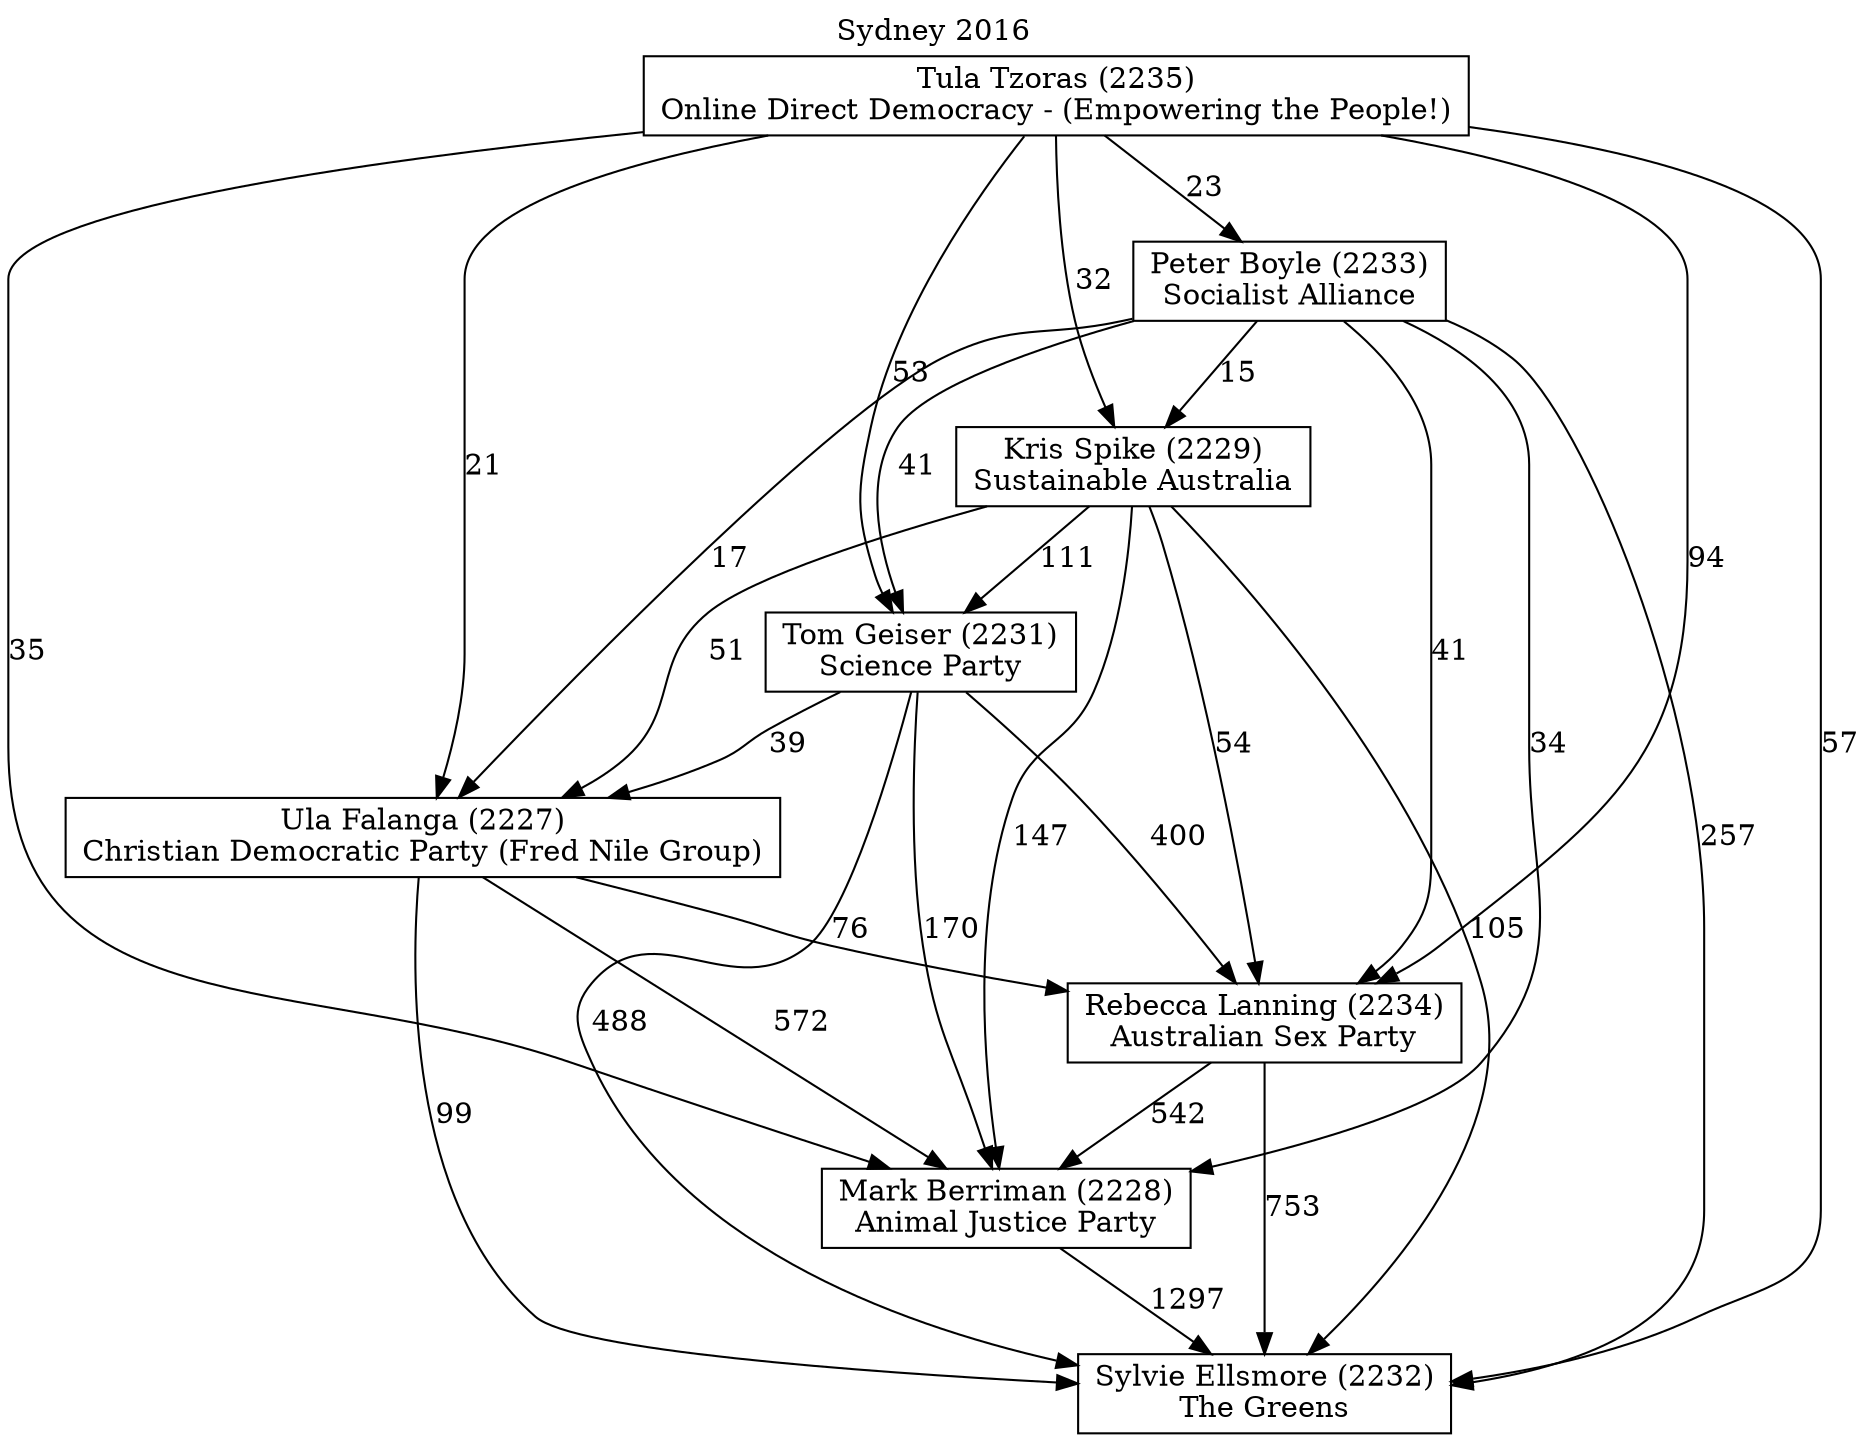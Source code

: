 // House preference flow
digraph "Sylvie Ellsmore (2232)_Sydney_2016" {
	graph [label="Sydney 2016" labelloc=t mclimit=10]
	node [shape=box]
	"Sylvie Ellsmore (2232)" [label="Sylvie Ellsmore (2232)
The Greens"]
	"Mark Berriman (2228)" [label="Mark Berriman (2228)
Animal Justice Party"]
	"Rebecca Lanning (2234)" [label="Rebecca Lanning (2234)
Australian Sex Party"]
	"Ula Falanga (2227)" [label="Ula Falanga (2227)
Christian Democratic Party (Fred Nile Group)"]
	"Tom Geiser (2231)" [label="Tom Geiser (2231)
Science Party"]
	"Kris Spike (2229)" [label="Kris Spike (2229)
Sustainable Australia"]
	"Peter Boyle (2233)" [label="Peter Boyle (2233)
Socialist Alliance"]
	"Tula Tzoras (2235)" [label="Tula Tzoras (2235)
Online Direct Democracy - (Empowering the People!)"]
	"Sylvie Ellsmore (2232)" [label="Sylvie Ellsmore (2232)
The Greens"]
	"Rebecca Lanning (2234)" [label="Rebecca Lanning (2234)
Australian Sex Party"]
	"Ula Falanga (2227)" [label="Ula Falanga (2227)
Christian Democratic Party (Fred Nile Group)"]
	"Tom Geiser (2231)" [label="Tom Geiser (2231)
Science Party"]
	"Kris Spike (2229)" [label="Kris Spike (2229)
Sustainable Australia"]
	"Peter Boyle (2233)" [label="Peter Boyle (2233)
Socialist Alliance"]
	"Tula Tzoras (2235)" [label="Tula Tzoras (2235)
Online Direct Democracy - (Empowering the People!)"]
	"Sylvie Ellsmore (2232)" [label="Sylvie Ellsmore (2232)
The Greens"]
	"Ula Falanga (2227)" [label="Ula Falanga (2227)
Christian Democratic Party (Fred Nile Group)"]
	"Tom Geiser (2231)" [label="Tom Geiser (2231)
Science Party"]
	"Kris Spike (2229)" [label="Kris Spike (2229)
Sustainable Australia"]
	"Peter Boyle (2233)" [label="Peter Boyle (2233)
Socialist Alliance"]
	"Tula Tzoras (2235)" [label="Tula Tzoras (2235)
Online Direct Democracy - (Empowering the People!)"]
	"Sylvie Ellsmore (2232)" [label="Sylvie Ellsmore (2232)
The Greens"]
	"Tom Geiser (2231)" [label="Tom Geiser (2231)
Science Party"]
	"Kris Spike (2229)" [label="Kris Spike (2229)
Sustainable Australia"]
	"Peter Boyle (2233)" [label="Peter Boyle (2233)
Socialist Alliance"]
	"Tula Tzoras (2235)" [label="Tula Tzoras (2235)
Online Direct Democracy - (Empowering the People!)"]
	"Sylvie Ellsmore (2232)" [label="Sylvie Ellsmore (2232)
The Greens"]
	"Kris Spike (2229)" [label="Kris Spike (2229)
Sustainable Australia"]
	"Peter Boyle (2233)" [label="Peter Boyle (2233)
Socialist Alliance"]
	"Tula Tzoras (2235)" [label="Tula Tzoras (2235)
Online Direct Democracy - (Empowering the People!)"]
	"Sylvie Ellsmore (2232)" [label="Sylvie Ellsmore (2232)
The Greens"]
	"Peter Boyle (2233)" [label="Peter Boyle (2233)
Socialist Alliance"]
	"Tula Tzoras (2235)" [label="Tula Tzoras (2235)
Online Direct Democracy - (Empowering the People!)"]
	"Sylvie Ellsmore (2232)" [label="Sylvie Ellsmore (2232)
The Greens"]
	"Tula Tzoras (2235)" [label="Tula Tzoras (2235)
Online Direct Democracy - (Empowering the People!)"]
	"Tula Tzoras (2235)" [label="Tula Tzoras (2235)
Online Direct Democracy - (Empowering the People!)"]
	"Peter Boyle (2233)" [label="Peter Boyle (2233)
Socialist Alliance"]
	"Tula Tzoras (2235)" [label="Tula Tzoras (2235)
Online Direct Democracy - (Empowering the People!)"]
	"Tula Tzoras (2235)" [label="Tula Tzoras (2235)
Online Direct Democracy - (Empowering the People!)"]
	"Kris Spike (2229)" [label="Kris Spike (2229)
Sustainable Australia"]
	"Peter Boyle (2233)" [label="Peter Boyle (2233)
Socialist Alliance"]
	"Tula Tzoras (2235)" [label="Tula Tzoras (2235)
Online Direct Democracy - (Empowering the People!)"]
	"Kris Spike (2229)" [label="Kris Spike (2229)
Sustainable Australia"]
	"Tula Tzoras (2235)" [label="Tula Tzoras (2235)
Online Direct Democracy - (Empowering the People!)"]
	"Tula Tzoras (2235)" [label="Tula Tzoras (2235)
Online Direct Democracy - (Empowering the People!)"]
	"Peter Boyle (2233)" [label="Peter Boyle (2233)
Socialist Alliance"]
	"Tula Tzoras (2235)" [label="Tula Tzoras (2235)
Online Direct Democracy - (Empowering the People!)"]
	"Tula Tzoras (2235)" [label="Tula Tzoras (2235)
Online Direct Democracy - (Empowering the People!)"]
	"Tom Geiser (2231)" [label="Tom Geiser (2231)
Science Party"]
	"Kris Spike (2229)" [label="Kris Spike (2229)
Sustainable Australia"]
	"Peter Boyle (2233)" [label="Peter Boyle (2233)
Socialist Alliance"]
	"Tula Tzoras (2235)" [label="Tula Tzoras (2235)
Online Direct Democracy - (Empowering the People!)"]
	"Tom Geiser (2231)" [label="Tom Geiser (2231)
Science Party"]
	"Peter Boyle (2233)" [label="Peter Boyle (2233)
Socialist Alliance"]
	"Tula Tzoras (2235)" [label="Tula Tzoras (2235)
Online Direct Democracy - (Empowering the People!)"]
	"Tom Geiser (2231)" [label="Tom Geiser (2231)
Science Party"]
	"Tula Tzoras (2235)" [label="Tula Tzoras (2235)
Online Direct Democracy - (Empowering the People!)"]
	"Tula Tzoras (2235)" [label="Tula Tzoras (2235)
Online Direct Democracy - (Empowering the People!)"]
	"Peter Boyle (2233)" [label="Peter Boyle (2233)
Socialist Alliance"]
	"Tula Tzoras (2235)" [label="Tula Tzoras (2235)
Online Direct Democracy - (Empowering the People!)"]
	"Tula Tzoras (2235)" [label="Tula Tzoras (2235)
Online Direct Democracy - (Empowering the People!)"]
	"Kris Spike (2229)" [label="Kris Spike (2229)
Sustainable Australia"]
	"Peter Boyle (2233)" [label="Peter Boyle (2233)
Socialist Alliance"]
	"Tula Tzoras (2235)" [label="Tula Tzoras (2235)
Online Direct Democracy - (Empowering the People!)"]
	"Kris Spike (2229)" [label="Kris Spike (2229)
Sustainable Australia"]
	"Tula Tzoras (2235)" [label="Tula Tzoras (2235)
Online Direct Democracy - (Empowering the People!)"]
	"Tula Tzoras (2235)" [label="Tula Tzoras (2235)
Online Direct Democracy - (Empowering the People!)"]
	"Peter Boyle (2233)" [label="Peter Boyle (2233)
Socialist Alliance"]
	"Tula Tzoras (2235)" [label="Tula Tzoras (2235)
Online Direct Democracy - (Empowering the People!)"]
	"Tula Tzoras (2235)" [label="Tula Tzoras (2235)
Online Direct Democracy - (Empowering the People!)"]
	"Ula Falanga (2227)" [label="Ula Falanga (2227)
Christian Democratic Party (Fred Nile Group)"]
	"Tom Geiser (2231)" [label="Tom Geiser (2231)
Science Party"]
	"Kris Spike (2229)" [label="Kris Spike (2229)
Sustainable Australia"]
	"Peter Boyle (2233)" [label="Peter Boyle (2233)
Socialist Alliance"]
	"Tula Tzoras (2235)" [label="Tula Tzoras (2235)
Online Direct Democracy - (Empowering the People!)"]
	"Ula Falanga (2227)" [label="Ula Falanga (2227)
Christian Democratic Party (Fred Nile Group)"]
	"Kris Spike (2229)" [label="Kris Spike (2229)
Sustainable Australia"]
	"Peter Boyle (2233)" [label="Peter Boyle (2233)
Socialist Alliance"]
	"Tula Tzoras (2235)" [label="Tula Tzoras (2235)
Online Direct Democracy - (Empowering the People!)"]
	"Ula Falanga (2227)" [label="Ula Falanga (2227)
Christian Democratic Party (Fred Nile Group)"]
	"Peter Boyle (2233)" [label="Peter Boyle (2233)
Socialist Alliance"]
	"Tula Tzoras (2235)" [label="Tula Tzoras (2235)
Online Direct Democracy - (Empowering the People!)"]
	"Ula Falanga (2227)" [label="Ula Falanga (2227)
Christian Democratic Party (Fred Nile Group)"]
	"Tula Tzoras (2235)" [label="Tula Tzoras (2235)
Online Direct Democracy - (Empowering the People!)"]
	"Tula Tzoras (2235)" [label="Tula Tzoras (2235)
Online Direct Democracy - (Empowering the People!)"]
	"Peter Boyle (2233)" [label="Peter Boyle (2233)
Socialist Alliance"]
	"Tula Tzoras (2235)" [label="Tula Tzoras (2235)
Online Direct Democracy - (Empowering the People!)"]
	"Tula Tzoras (2235)" [label="Tula Tzoras (2235)
Online Direct Democracy - (Empowering the People!)"]
	"Kris Spike (2229)" [label="Kris Spike (2229)
Sustainable Australia"]
	"Peter Boyle (2233)" [label="Peter Boyle (2233)
Socialist Alliance"]
	"Tula Tzoras (2235)" [label="Tula Tzoras (2235)
Online Direct Democracy - (Empowering the People!)"]
	"Kris Spike (2229)" [label="Kris Spike (2229)
Sustainable Australia"]
	"Tula Tzoras (2235)" [label="Tula Tzoras (2235)
Online Direct Democracy - (Empowering the People!)"]
	"Tula Tzoras (2235)" [label="Tula Tzoras (2235)
Online Direct Democracy - (Empowering the People!)"]
	"Peter Boyle (2233)" [label="Peter Boyle (2233)
Socialist Alliance"]
	"Tula Tzoras (2235)" [label="Tula Tzoras (2235)
Online Direct Democracy - (Empowering the People!)"]
	"Tula Tzoras (2235)" [label="Tula Tzoras (2235)
Online Direct Democracy - (Empowering the People!)"]
	"Tom Geiser (2231)" [label="Tom Geiser (2231)
Science Party"]
	"Kris Spike (2229)" [label="Kris Spike (2229)
Sustainable Australia"]
	"Peter Boyle (2233)" [label="Peter Boyle (2233)
Socialist Alliance"]
	"Tula Tzoras (2235)" [label="Tula Tzoras (2235)
Online Direct Democracy - (Empowering the People!)"]
	"Tom Geiser (2231)" [label="Tom Geiser (2231)
Science Party"]
	"Peter Boyle (2233)" [label="Peter Boyle (2233)
Socialist Alliance"]
	"Tula Tzoras (2235)" [label="Tula Tzoras (2235)
Online Direct Democracy - (Empowering the People!)"]
	"Tom Geiser (2231)" [label="Tom Geiser (2231)
Science Party"]
	"Tula Tzoras (2235)" [label="Tula Tzoras (2235)
Online Direct Democracy - (Empowering the People!)"]
	"Tula Tzoras (2235)" [label="Tula Tzoras (2235)
Online Direct Democracy - (Empowering the People!)"]
	"Peter Boyle (2233)" [label="Peter Boyle (2233)
Socialist Alliance"]
	"Tula Tzoras (2235)" [label="Tula Tzoras (2235)
Online Direct Democracy - (Empowering the People!)"]
	"Tula Tzoras (2235)" [label="Tula Tzoras (2235)
Online Direct Democracy - (Empowering the People!)"]
	"Kris Spike (2229)" [label="Kris Spike (2229)
Sustainable Australia"]
	"Peter Boyle (2233)" [label="Peter Boyle (2233)
Socialist Alliance"]
	"Tula Tzoras (2235)" [label="Tula Tzoras (2235)
Online Direct Democracy - (Empowering the People!)"]
	"Kris Spike (2229)" [label="Kris Spike (2229)
Sustainable Australia"]
	"Tula Tzoras (2235)" [label="Tula Tzoras (2235)
Online Direct Democracy - (Empowering the People!)"]
	"Tula Tzoras (2235)" [label="Tula Tzoras (2235)
Online Direct Democracy - (Empowering the People!)"]
	"Peter Boyle (2233)" [label="Peter Boyle (2233)
Socialist Alliance"]
	"Tula Tzoras (2235)" [label="Tula Tzoras (2235)
Online Direct Democracy - (Empowering the People!)"]
	"Tula Tzoras (2235)" [label="Tula Tzoras (2235)
Online Direct Democracy - (Empowering the People!)"]
	"Rebecca Lanning (2234)" [label="Rebecca Lanning (2234)
Australian Sex Party"]
	"Ula Falanga (2227)" [label="Ula Falanga (2227)
Christian Democratic Party (Fred Nile Group)"]
	"Tom Geiser (2231)" [label="Tom Geiser (2231)
Science Party"]
	"Kris Spike (2229)" [label="Kris Spike (2229)
Sustainable Australia"]
	"Peter Boyle (2233)" [label="Peter Boyle (2233)
Socialist Alliance"]
	"Tula Tzoras (2235)" [label="Tula Tzoras (2235)
Online Direct Democracy - (Empowering the People!)"]
	"Rebecca Lanning (2234)" [label="Rebecca Lanning (2234)
Australian Sex Party"]
	"Tom Geiser (2231)" [label="Tom Geiser (2231)
Science Party"]
	"Kris Spike (2229)" [label="Kris Spike (2229)
Sustainable Australia"]
	"Peter Boyle (2233)" [label="Peter Boyle (2233)
Socialist Alliance"]
	"Tula Tzoras (2235)" [label="Tula Tzoras (2235)
Online Direct Democracy - (Empowering the People!)"]
	"Rebecca Lanning (2234)" [label="Rebecca Lanning (2234)
Australian Sex Party"]
	"Kris Spike (2229)" [label="Kris Spike (2229)
Sustainable Australia"]
	"Peter Boyle (2233)" [label="Peter Boyle (2233)
Socialist Alliance"]
	"Tula Tzoras (2235)" [label="Tula Tzoras (2235)
Online Direct Democracy - (Empowering the People!)"]
	"Rebecca Lanning (2234)" [label="Rebecca Lanning (2234)
Australian Sex Party"]
	"Peter Boyle (2233)" [label="Peter Boyle (2233)
Socialist Alliance"]
	"Tula Tzoras (2235)" [label="Tula Tzoras (2235)
Online Direct Democracy - (Empowering the People!)"]
	"Rebecca Lanning (2234)" [label="Rebecca Lanning (2234)
Australian Sex Party"]
	"Tula Tzoras (2235)" [label="Tula Tzoras (2235)
Online Direct Democracy - (Empowering the People!)"]
	"Tula Tzoras (2235)" [label="Tula Tzoras (2235)
Online Direct Democracy - (Empowering the People!)"]
	"Peter Boyle (2233)" [label="Peter Boyle (2233)
Socialist Alliance"]
	"Tula Tzoras (2235)" [label="Tula Tzoras (2235)
Online Direct Democracy - (Empowering the People!)"]
	"Tula Tzoras (2235)" [label="Tula Tzoras (2235)
Online Direct Democracy - (Empowering the People!)"]
	"Kris Spike (2229)" [label="Kris Spike (2229)
Sustainable Australia"]
	"Peter Boyle (2233)" [label="Peter Boyle (2233)
Socialist Alliance"]
	"Tula Tzoras (2235)" [label="Tula Tzoras (2235)
Online Direct Democracy - (Empowering the People!)"]
	"Kris Spike (2229)" [label="Kris Spike (2229)
Sustainable Australia"]
	"Tula Tzoras (2235)" [label="Tula Tzoras (2235)
Online Direct Democracy - (Empowering the People!)"]
	"Tula Tzoras (2235)" [label="Tula Tzoras (2235)
Online Direct Democracy - (Empowering the People!)"]
	"Peter Boyle (2233)" [label="Peter Boyle (2233)
Socialist Alliance"]
	"Tula Tzoras (2235)" [label="Tula Tzoras (2235)
Online Direct Democracy - (Empowering the People!)"]
	"Tula Tzoras (2235)" [label="Tula Tzoras (2235)
Online Direct Democracy - (Empowering the People!)"]
	"Tom Geiser (2231)" [label="Tom Geiser (2231)
Science Party"]
	"Kris Spike (2229)" [label="Kris Spike (2229)
Sustainable Australia"]
	"Peter Boyle (2233)" [label="Peter Boyle (2233)
Socialist Alliance"]
	"Tula Tzoras (2235)" [label="Tula Tzoras (2235)
Online Direct Democracy - (Empowering the People!)"]
	"Tom Geiser (2231)" [label="Tom Geiser (2231)
Science Party"]
	"Peter Boyle (2233)" [label="Peter Boyle (2233)
Socialist Alliance"]
	"Tula Tzoras (2235)" [label="Tula Tzoras (2235)
Online Direct Democracy - (Empowering the People!)"]
	"Tom Geiser (2231)" [label="Tom Geiser (2231)
Science Party"]
	"Tula Tzoras (2235)" [label="Tula Tzoras (2235)
Online Direct Democracy - (Empowering the People!)"]
	"Tula Tzoras (2235)" [label="Tula Tzoras (2235)
Online Direct Democracy - (Empowering the People!)"]
	"Peter Boyle (2233)" [label="Peter Boyle (2233)
Socialist Alliance"]
	"Tula Tzoras (2235)" [label="Tula Tzoras (2235)
Online Direct Democracy - (Empowering the People!)"]
	"Tula Tzoras (2235)" [label="Tula Tzoras (2235)
Online Direct Democracy - (Empowering the People!)"]
	"Kris Spike (2229)" [label="Kris Spike (2229)
Sustainable Australia"]
	"Peter Boyle (2233)" [label="Peter Boyle (2233)
Socialist Alliance"]
	"Tula Tzoras (2235)" [label="Tula Tzoras (2235)
Online Direct Democracy - (Empowering the People!)"]
	"Kris Spike (2229)" [label="Kris Spike (2229)
Sustainable Australia"]
	"Tula Tzoras (2235)" [label="Tula Tzoras (2235)
Online Direct Democracy - (Empowering the People!)"]
	"Tula Tzoras (2235)" [label="Tula Tzoras (2235)
Online Direct Democracy - (Empowering the People!)"]
	"Peter Boyle (2233)" [label="Peter Boyle (2233)
Socialist Alliance"]
	"Tula Tzoras (2235)" [label="Tula Tzoras (2235)
Online Direct Democracy - (Empowering the People!)"]
	"Tula Tzoras (2235)" [label="Tula Tzoras (2235)
Online Direct Democracy - (Empowering the People!)"]
	"Ula Falanga (2227)" [label="Ula Falanga (2227)
Christian Democratic Party (Fred Nile Group)"]
	"Tom Geiser (2231)" [label="Tom Geiser (2231)
Science Party"]
	"Kris Spike (2229)" [label="Kris Spike (2229)
Sustainable Australia"]
	"Peter Boyle (2233)" [label="Peter Boyle (2233)
Socialist Alliance"]
	"Tula Tzoras (2235)" [label="Tula Tzoras (2235)
Online Direct Democracy - (Empowering the People!)"]
	"Ula Falanga (2227)" [label="Ula Falanga (2227)
Christian Democratic Party (Fred Nile Group)"]
	"Kris Spike (2229)" [label="Kris Spike (2229)
Sustainable Australia"]
	"Peter Boyle (2233)" [label="Peter Boyle (2233)
Socialist Alliance"]
	"Tula Tzoras (2235)" [label="Tula Tzoras (2235)
Online Direct Democracy - (Empowering the People!)"]
	"Ula Falanga (2227)" [label="Ula Falanga (2227)
Christian Democratic Party (Fred Nile Group)"]
	"Peter Boyle (2233)" [label="Peter Boyle (2233)
Socialist Alliance"]
	"Tula Tzoras (2235)" [label="Tula Tzoras (2235)
Online Direct Democracy - (Empowering the People!)"]
	"Ula Falanga (2227)" [label="Ula Falanga (2227)
Christian Democratic Party (Fred Nile Group)"]
	"Tula Tzoras (2235)" [label="Tula Tzoras (2235)
Online Direct Democracy - (Empowering the People!)"]
	"Tula Tzoras (2235)" [label="Tula Tzoras (2235)
Online Direct Democracy - (Empowering the People!)"]
	"Peter Boyle (2233)" [label="Peter Boyle (2233)
Socialist Alliance"]
	"Tula Tzoras (2235)" [label="Tula Tzoras (2235)
Online Direct Democracy - (Empowering the People!)"]
	"Tula Tzoras (2235)" [label="Tula Tzoras (2235)
Online Direct Democracy - (Empowering the People!)"]
	"Kris Spike (2229)" [label="Kris Spike (2229)
Sustainable Australia"]
	"Peter Boyle (2233)" [label="Peter Boyle (2233)
Socialist Alliance"]
	"Tula Tzoras (2235)" [label="Tula Tzoras (2235)
Online Direct Democracy - (Empowering the People!)"]
	"Kris Spike (2229)" [label="Kris Spike (2229)
Sustainable Australia"]
	"Tula Tzoras (2235)" [label="Tula Tzoras (2235)
Online Direct Democracy - (Empowering the People!)"]
	"Tula Tzoras (2235)" [label="Tula Tzoras (2235)
Online Direct Democracy - (Empowering the People!)"]
	"Peter Boyle (2233)" [label="Peter Boyle (2233)
Socialist Alliance"]
	"Tula Tzoras (2235)" [label="Tula Tzoras (2235)
Online Direct Democracy - (Empowering the People!)"]
	"Tula Tzoras (2235)" [label="Tula Tzoras (2235)
Online Direct Democracy - (Empowering the People!)"]
	"Tom Geiser (2231)" [label="Tom Geiser (2231)
Science Party"]
	"Kris Spike (2229)" [label="Kris Spike (2229)
Sustainable Australia"]
	"Peter Boyle (2233)" [label="Peter Boyle (2233)
Socialist Alliance"]
	"Tula Tzoras (2235)" [label="Tula Tzoras (2235)
Online Direct Democracy - (Empowering the People!)"]
	"Tom Geiser (2231)" [label="Tom Geiser (2231)
Science Party"]
	"Peter Boyle (2233)" [label="Peter Boyle (2233)
Socialist Alliance"]
	"Tula Tzoras (2235)" [label="Tula Tzoras (2235)
Online Direct Democracy - (Empowering the People!)"]
	"Tom Geiser (2231)" [label="Tom Geiser (2231)
Science Party"]
	"Tula Tzoras (2235)" [label="Tula Tzoras (2235)
Online Direct Democracy - (Empowering the People!)"]
	"Tula Tzoras (2235)" [label="Tula Tzoras (2235)
Online Direct Democracy - (Empowering the People!)"]
	"Peter Boyle (2233)" [label="Peter Boyle (2233)
Socialist Alliance"]
	"Tula Tzoras (2235)" [label="Tula Tzoras (2235)
Online Direct Democracy - (Empowering the People!)"]
	"Tula Tzoras (2235)" [label="Tula Tzoras (2235)
Online Direct Democracy - (Empowering the People!)"]
	"Kris Spike (2229)" [label="Kris Spike (2229)
Sustainable Australia"]
	"Peter Boyle (2233)" [label="Peter Boyle (2233)
Socialist Alliance"]
	"Tula Tzoras (2235)" [label="Tula Tzoras (2235)
Online Direct Democracy - (Empowering the People!)"]
	"Kris Spike (2229)" [label="Kris Spike (2229)
Sustainable Australia"]
	"Tula Tzoras (2235)" [label="Tula Tzoras (2235)
Online Direct Democracy - (Empowering the People!)"]
	"Tula Tzoras (2235)" [label="Tula Tzoras (2235)
Online Direct Democracy - (Empowering the People!)"]
	"Peter Boyle (2233)" [label="Peter Boyle (2233)
Socialist Alliance"]
	"Tula Tzoras (2235)" [label="Tula Tzoras (2235)
Online Direct Democracy - (Empowering the People!)"]
	"Tula Tzoras (2235)" [label="Tula Tzoras (2235)
Online Direct Democracy - (Empowering the People!)"]
	"Mark Berriman (2228)" [label="Mark Berriman (2228)
Animal Justice Party"]
	"Rebecca Lanning (2234)" [label="Rebecca Lanning (2234)
Australian Sex Party"]
	"Ula Falanga (2227)" [label="Ula Falanga (2227)
Christian Democratic Party (Fred Nile Group)"]
	"Tom Geiser (2231)" [label="Tom Geiser (2231)
Science Party"]
	"Kris Spike (2229)" [label="Kris Spike (2229)
Sustainable Australia"]
	"Peter Boyle (2233)" [label="Peter Boyle (2233)
Socialist Alliance"]
	"Tula Tzoras (2235)" [label="Tula Tzoras (2235)
Online Direct Democracy - (Empowering the People!)"]
	"Mark Berriman (2228)" [label="Mark Berriman (2228)
Animal Justice Party"]
	"Ula Falanga (2227)" [label="Ula Falanga (2227)
Christian Democratic Party (Fred Nile Group)"]
	"Tom Geiser (2231)" [label="Tom Geiser (2231)
Science Party"]
	"Kris Spike (2229)" [label="Kris Spike (2229)
Sustainable Australia"]
	"Peter Boyle (2233)" [label="Peter Boyle (2233)
Socialist Alliance"]
	"Tula Tzoras (2235)" [label="Tula Tzoras (2235)
Online Direct Democracy - (Empowering the People!)"]
	"Mark Berriman (2228)" [label="Mark Berriman (2228)
Animal Justice Party"]
	"Tom Geiser (2231)" [label="Tom Geiser (2231)
Science Party"]
	"Kris Spike (2229)" [label="Kris Spike (2229)
Sustainable Australia"]
	"Peter Boyle (2233)" [label="Peter Boyle (2233)
Socialist Alliance"]
	"Tula Tzoras (2235)" [label="Tula Tzoras (2235)
Online Direct Democracy - (Empowering the People!)"]
	"Mark Berriman (2228)" [label="Mark Berriman (2228)
Animal Justice Party"]
	"Kris Spike (2229)" [label="Kris Spike (2229)
Sustainable Australia"]
	"Peter Boyle (2233)" [label="Peter Boyle (2233)
Socialist Alliance"]
	"Tula Tzoras (2235)" [label="Tula Tzoras (2235)
Online Direct Democracy - (Empowering the People!)"]
	"Mark Berriman (2228)" [label="Mark Berriman (2228)
Animal Justice Party"]
	"Peter Boyle (2233)" [label="Peter Boyle (2233)
Socialist Alliance"]
	"Tula Tzoras (2235)" [label="Tula Tzoras (2235)
Online Direct Democracy - (Empowering the People!)"]
	"Mark Berriman (2228)" [label="Mark Berriman (2228)
Animal Justice Party"]
	"Tula Tzoras (2235)" [label="Tula Tzoras (2235)
Online Direct Democracy - (Empowering the People!)"]
	"Tula Tzoras (2235)" [label="Tula Tzoras (2235)
Online Direct Democracy - (Empowering the People!)"]
	"Peter Boyle (2233)" [label="Peter Boyle (2233)
Socialist Alliance"]
	"Tula Tzoras (2235)" [label="Tula Tzoras (2235)
Online Direct Democracy - (Empowering the People!)"]
	"Tula Tzoras (2235)" [label="Tula Tzoras (2235)
Online Direct Democracy - (Empowering the People!)"]
	"Kris Spike (2229)" [label="Kris Spike (2229)
Sustainable Australia"]
	"Peter Boyle (2233)" [label="Peter Boyle (2233)
Socialist Alliance"]
	"Tula Tzoras (2235)" [label="Tula Tzoras (2235)
Online Direct Democracy - (Empowering the People!)"]
	"Kris Spike (2229)" [label="Kris Spike (2229)
Sustainable Australia"]
	"Tula Tzoras (2235)" [label="Tula Tzoras (2235)
Online Direct Democracy - (Empowering the People!)"]
	"Tula Tzoras (2235)" [label="Tula Tzoras (2235)
Online Direct Democracy - (Empowering the People!)"]
	"Peter Boyle (2233)" [label="Peter Boyle (2233)
Socialist Alliance"]
	"Tula Tzoras (2235)" [label="Tula Tzoras (2235)
Online Direct Democracy - (Empowering the People!)"]
	"Tula Tzoras (2235)" [label="Tula Tzoras (2235)
Online Direct Democracy - (Empowering the People!)"]
	"Tom Geiser (2231)" [label="Tom Geiser (2231)
Science Party"]
	"Kris Spike (2229)" [label="Kris Spike (2229)
Sustainable Australia"]
	"Peter Boyle (2233)" [label="Peter Boyle (2233)
Socialist Alliance"]
	"Tula Tzoras (2235)" [label="Tula Tzoras (2235)
Online Direct Democracy - (Empowering the People!)"]
	"Tom Geiser (2231)" [label="Tom Geiser (2231)
Science Party"]
	"Peter Boyle (2233)" [label="Peter Boyle (2233)
Socialist Alliance"]
	"Tula Tzoras (2235)" [label="Tula Tzoras (2235)
Online Direct Democracy - (Empowering the People!)"]
	"Tom Geiser (2231)" [label="Tom Geiser (2231)
Science Party"]
	"Tula Tzoras (2235)" [label="Tula Tzoras (2235)
Online Direct Democracy - (Empowering the People!)"]
	"Tula Tzoras (2235)" [label="Tula Tzoras (2235)
Online Direct Democracy - (Empowering the People!)"]
	"Peter Boyle (2233)" [label="Peter Boyle (2233)
Socialist Alliance"]
	"Tula Tzoras (2235)" [label="Tula Tzoras (2235)
Online Direct Democracy - (Empowering the People!)"]
	"Tula Tzoras (2235)" [label="Tula Tzoras (2235)
Online Direct Democracy - (Empowering the People!)"]
	"Kris Spike (2229)" [label="Kris Spike (2229)
Sustainable Australia"]
	"Peter Boyle (2233)" [label="Peter Boyle (2233)
Socialist Alliance"]
	"Tula Tzoras (2235)" [label="Tula Tzoras (2235)
Online Direct Democracy - (Empowering the People!)"]
	"Kris Spike (2229)" [label="Kris Spike (2229)
Sustainable Australia"]
	"Tula Tzoras (2235)" [label="Tula Tzoras (2235)
Online Direct Democracy - (Empowering the People!)"]
	"Tula Tzoras (2235)" [label="Tula Tzoras (2235)
Online Direct Democracy - (Empowering the People!)"]
	"Peter Boyle (2233)" [label="Peter Boyle (2233)
Socialist Alliance"]
	"Tula Tzoras (2235)" [label="Tula Tzoras (2235)
Online Direct Democracy - (Empowering the People!)"]
	"Tula Tzoras (2235)" [label="Tula Tzoras (2235)
Online Direct Democracy - (Empowering the People!)"]
	"Ula Falanga (2227)" [label="Ula Falanga (2227)
Christian Democratic Party (Fred Nile Group)"]
	"Tom Geiser (2231)" [label="Tom Geiser (2231)
Science Party"]
	"Kris Spike (2229)" [label="Kris Spike (2229)
Sustainable Australia"]
	"Peter Boyle (2233)" [label="Peter Boyle (2233)
Socialist Alliance"]
	"Tula Tzoras (2235)" [label="Tula Tzoras (2235)
Online Direct Democracy - (Empowering the People!)"]
	"Ula Falanga (2227)" [label="Ula Falanga (2227)
Christian Democratic Party (Fred Nile Group)"]
	"Kris Spike (2229)" [label="Kris Spike (2229)
Sustainable Australia"]
	"Peter Boyle (2233)" [label="Peter Boyle (2233)
Socialist Alliance"]
	"Tula Tzoras (2235)" [label="Tula Tzoras (2235)
Online Direct Democracy - (Empowering the People!)"]
	"Ula Falanga (2227)" [label="Ula Falanga (2227)
Christian Democratic Party (Fred Nile Group)"]
	"Peter Boyle (2233)" [label="Peter Boyle (2233)
Socialist Alliance"]
	"Tula Tzoras (2235)" [label="Tula Tzoras (2235)
Online Direct Democracy - (Empowering the People!)"]
	"Ula Falanga (2227)" [label="Ula Falanga (2227)
Christian Democratic Party (Fred Nile Group)"]
	"Tula Tzoras (2235)" [label="Tula Tzoras (2235)
Online Direct Democracy - (Empowering the People!)"]
	"Tula Tzoras (2235)" [label="Tula Tzoras (2235)
Online Direct Democracy - (Empowering the People!)"]
	"Peter Boyle (2233)" [label="Peter Boyle (2233)
Socialist Alliance"]
	"Tula Tzoras (2235)" [label="Tula Tzoras (2235)
Online Direct Democracy - (Empowering the People!)"]
	"Tula Tzoras (2235)" [label="Tula Tzoras (2235)
Online Direct Democracy - (Empowering the People!)"]
	"Kris Spike (2229)" [label="Kris Spike (2229)
Sustainable Australia"]
	"Peter Boyle (2233)" [label="Peter Boyle (2233)
Socialist Alliance"]
	"Tula Tzoras (2235)" [label="Tula Tzoras (2235)
Online Direct Democracy - (Empowering the People!)"]
	"Kris Spike (2229)" [label="Kris Spike (2229)
Sustainable Australia"]
	"Tula Tzoras (2235)" [label="Tula Tzoras (2235)
Online Direct Democracy - (Empowering the People!)"]
	"Tula Tzoras (2235)" [label="Tula Tzoras (2235)
Online Direct Democracy - (Empowering the People!)"]
	"Peter Boyle (2233)" [label="Peter Boyle (2233)
Socialist Alliance"]
	"Tula Tzoras (2235)" [label="Tula Tzoras (2235)
Online Direct Democracy - (Empowering the People!)"]
	"Tula Tzoras (2235)" [label="Tula Tzoras (2235)
Online Direct Democracy - (Empowering the People!)"]
	"Tom Geiser (2231)" [label="Tom Geiser (2231)
Science Party"]
	"Kris Spike (2229)" [label="Kris Spike (2229)
Sustainable Australia"]
	"Peter Boyle (2233)" [label="Peter Boyle (2233)
Socialist Alliance"]
	"Tula Tzoras (2235)" [label="Tula Tzoras (2235)
Online Direct Democracy - (Empowering the People!)"]
	"Tom Geiser (2231)" [label="Tom Geiser (2231)
Science Party"]
	"Peter Boyle (2233)" [label="Peter Boyle (2233)
Socialist Alliance"]
	"Tula Tzoras (2235)" [label="Tula Tzoras (2235)
Online Direct Democracy - (Empowering the People!)"]
	"Tom Geiser (2231)" [label="Tom Geiser (2231)
Science Party"]
	"Tula Tzoras (2235)" [label="Tula Tzoras (2235)
Online Direct Democracy - (Empowering the People!)"]
	"Tula Tzoras (2235)" [label="Tula Tzoras (2235)
Online Direct Democracy - (Empowering the People!)"]
	"Peter Boyle (2233)" [label="Peter Boyle (2233)
Socialist Alliance"]
	"Tula Tzoras (2235)" [label="Tula Tzoras (2235)
Online Direct Democracy - (Empowering the People!)"]
	"Tula Tzoras (2235)" [label="Tula Tzoras (2235)
Online Direct Democracy - (Empowering the People!)"]
	"Kris Spike (2229)" [label="Kris Spike (2229)
Sustainable Australia"]
	"Peter Boyle (2233)" [label="Peter Boyle (2233)
Socialist Alliance"]
	"Tula Tzoras (2235)" [label="Tula Tzoras (2235)
Online Direct Democracy - (Empowering the People!)"]
	"Kris Spike (2229)" [label="Kris Spike (2229)
Sustainable Australia"]
	"Tula Tzoras (2235)" [label="Tula Tzoras (2235)
Online Direct Democracy - (Empowering the People!)"]
	"Tula Tzoras (2235)" [label="Tula Tzoras (2235)
Online Direct Democracy - (Empowering the People!)"]
	"Peter Boyle (2233)" [label="Peter Boyle (2233)
Socialist Alliance"]
	"Tula Tzoras (2235)" [label="Tula Tzoras (2235)
Online Direct Democracy - (Empowering the People!)"]
	"Tula Tzoras (2235)" [label="Tula Tzoras (2235)
Online Direct Democracy - (Empowering the People!)"]
	"Rebecca Lanning (2234)" [label="Rebecca Lanning (2234)
Australian Sex Party"]
	"Ula Falanga (2227)" [label="Ula Falanga (2227)
Christian Democratic Party (Fred Nile Group)"]
	"Tom Geiser (2231)" [label="Tom Geiser (2231)
Science Party"]
	"Kris Spike (2229)" [label="Kris Spike (2229)
Sustainable Australia"]
	"Peter Boyle (2233)" [label="Peter Boyle (2233)
Socialist Alliance"]
	"Tula Tzoras (2235)" [label="Tula Tzoras (2235)
Online Direct Democracy - (Empowering the People!)"]
	"Rebecca Lanning (2234)" [label="Rebecca Lanning (2234)
Australian Sex Party"]
	"Tom Geiser (2231)" [label="Tom Geiser (2231)
Science Party"]
	"Kris Spike (2229)" [label="Kris Spike (2229)
Sustainable Australia"]
	"Peter Boyle (2233)" [label="Peter Boyle (2233)
Socialist Alliance"]
	"Tula Tzoras (2235)" [label="Tula Tzoras (2235)
Online Direct Democracy - (Empowering the People!)"]
	"Rebecca Lanning (2234)" [label="Rebecca Lanning (2234)
Australian Sex Party"]
	"Kris Spike (2229)" [label="Kris Spike (2229)
Sustainable Australia"]
	"Peter Boyle (2233)" [label="Peter Boyle (2233)
Socialist Alliance"]
	"Tula Tzoras (2235)" [label="Tula Tzoras (2235)
Online Direct Democracy - (Empowering the People!)"]
	"Rebecca Lanning (2234)" [label="Rebecca Lanning (2234)
Australian Sex Party"]
	"Peter Boyle (2233)" [label="Peter Boyle (2233)
Socialist Alliance"]
	"Tula Tzoras (2235)" [label="Tula Tzoras (2235)
Online Direct Democracy - (Empowering the People!)"]
	"Rebecca Lanning (2234)" [label="Rebecca Lanning (2234)
Australian Sex Party"]
	"Tula Tzoras (2235)" [label="Tula Tzoras (2235)
Online Direct Democracy - (Empowering the People!)"]
	"Tula Tzoras (2235)" [label="Tula Tzoras (2235)
Online Direct Democracy - (Empowering the People!)"]
	"Peter Boyle (2233)" [label="Peter Boyle (2233)
Socialist Alliance"]
	"Tula Tzoras (2235)" [label="Tula Tzoras (2235)
Online Direct Democracy - (Empowering the People!)"]
	"Tula Tzoras (2235)" [label="Tula Tzoras (2235)
Online Direct Democracy - (Empowering the People!)"]
	"Kris Spike (2229)" [label="Kris Spike (2229)
Sustainable Australia"]
	"Peter Boyle (2233)" [label="Peter Boyle (2233)
Socialist Alliance"]
	"Tula Tzoras (2235)" [label="Tula Tzoras (2235)
Online Direct Democracy - (Empowering the People!)"]
	"Kris Spike (2229)" [label="Kris Spike (2229)
Sustainable Australia"]
	"Tula Tzoras (2235)" [label="Tula Tzoras (2235)
Online Direct Democracy - (Empowering the People!)"]
	"Tula Tzoras (2235)" [label="Tula Tzoras (2235)
Online Direct Democracy - (Empowering the People!)"]
	"Peter Boyle (2233)" [label="Peter Boyle (2233)
Socialist Alliance"]
	"Tula Tzoras (2235)" [label="Tula Tzoras (2235)
Online Direct Democracy - (Empowering the People!)"]
	"Tula Tzoras (2235)" [label="Tula Tzoras (2235)
Online Direct Democracy - (Empowering the People!)"]
	"Tom Geiser (2231)" [label="Tom Geiser (2231)
Science Party"]
	"Kris Spike (2229)" [label="Kris Spike (2229)
Sustainable Australia"]
	"Peter Boyle (2233)" [label="Peter Boyle (2233)
Socialist Alliance"]
	"Tula Tzoras (2235)" [label="Tula Tzoras (2235)
Online Direct Democracy - (Empowering the People!)"]
	"Tom Geiser (2231)" [label="Tom Geiser (2231)
Science Party"]
	"Peter Boyle (2233)" [label="Peter Boyle (2233)
Socialist Alliance"]
	"Tula Tzoras (2235)" [label="Tula Tzoras (2235)
Online Direct Democracy - (Empowering the People!)"]
	"Tom Geiser (2231)" [label="Tom Geiser (2231)
Science Party"]
	"Tula Tzoras (2235)" [label="Tula Tzoras (2235)
Online Direct Democracy - (Empowering the People!)"]
	"Tula Tzoras (2235)" [label="Tula Tzoras (2235)
Online Direct Democracy - (Empowering the People!)"]
	"Peter Boyle (2233)" [label="Peter Boyle (2233)
Socialist Alliance"]
	"Tula Tzoras (2235)" [label="Tula Tzoras (2235)
Online Direct Democracy - (Empowering the People!)"]
	"Tula Tzoras (2235)" [label="Tula Tzoras (2235)
Online Direct Democracy - (Empowering the People!)"]
	"Kris Spike (2229)" [label="Kris Spike (2229)
Sustainable Australia"]
	"Peter Boyle (2233)" [label="Peter Boyle (2233)
Socialist Alliance"]
	"Tula Tzoras (2235)" [label="Tula Tzoras (2235)
Online Direct Democracy - (Empowering the People!)"]
	"Kris Spike (2229)" [label="Kris Spike (2229)
Sustainable Australia"]
	"Tula Tzoras (2235)" [label="Tula Tzoras (2235)
Online Direct Democracy - (Empowering the People!)"]
	"Tula Tzoras (2235)" [label="Tula Tzoras (2235)
Online Direct Democracy - (Empowering the People!)"]
	"Peter Boyle (2233)" [label="Peter Boyle (2233)
Socialist Alliance"]
	"Tula Tzoras (2235)" [label="Tula Tzoras (2235)
Online Direct Democracy - (Empowering the People!)"]
	"Tula Tzoras (2235)" [label="Tula Tzoras (2235)
Online Direct Democracy - (Empowering the People!)"]
	"Ula Falanga (2227)" [label="Ula Falanga (2227)
Christian Democratic Party (Fred Nile Group)"]
	"Tom Geiser (2231)" [label="Tom Geiser (2231)
Science Party"]
	"Kris Spike (2229)" [label="Kris Spike (2229)
Sustainable Australia"]
	"Peter Boyle (2233)" [label="Peter Boyle (2233)
Socialist Alliance"]
	"Tula Tzoras (2235)" [label="Tula Tzoras (2235)
Online Direct Democracy - (Empowering the People!)"]
	"Ula Falanga (2227)" [label="Ula Falanga (2227)
Christian Democratic Party (Fred Nile Group)"]
	"Kris Spike (2229)" [label="Kris Spike (2229)
Sustainable Australia"]
	"Peter Boyle (2233)" [label="Peter Boyle (2233)
Socialist Alliance"]
	"Tula Tzoras (2235)" [label="Tula Tzoras (2235)
Online Direct Democracy - (Empowering the People!)"]
	"Ula Falanga (2227)" [label="Ula Falanga (2227)
Christian Democratic Party (Fred Nile Group)"]
	"Peter Boyle (2233)" [label="Peter Boyle (2233)
Socialist Alliance"]
	"Tula Tzoras (2235)" [label="Tula Tzoras (2235)
Online Direct Democracy - (Empowering the People!)"]
	"Ula Falanga (2227)" [label="Ula Falanga (2227)
Christian Democratic Party (Fred Nile Group)"]
	"Tula Tzoras (2235)" [label="Tula Tzoras (2235)
Online Direct Democracy - (Empowering the People!)"]
	"Tula Tzoras (2235)" [label="Tula Tzoras (2235)
Online Direct Democracy - (Empowering the People!)"]
	"Peter Boyle (2233)" [label="Peter Boyle (2233)
Socialist Alliance"]
	"Tula Tzoras (2235)" [label="Tula Tzoras (2235)
Online Direct Democracy - (Empowering the People!)"]
	"Tula Tzoras (2235)" [label="Tula Tzoras (2235)
Online Direct Democracy - (Empowering the People!)"]
	"Kris Spike (2229)" [label="Kris Spike (2229)
Sustainable Australia"]
	"Peter Boyle (2233)" [label="Peter Boyle (2233)
Socialist Alliance"]
	"Tula Tzoras (2235)" [label="Tula Tzoras (2235)
Online Direct Democracy - (Empowering the People!)"]
	"Kris Spike (2229)" [label="Kris Spike (2229)
Sustainable Australia"]
	"Tula Tzoras (2235)" [label="Tula Tzoras (2235)
Online Direct Democracy - (Empowering the People!)"]
	"Tula Tzoras (2235)" [label="Tula Tzoras (2235)
Online Direct Democracy - (Empowering the People!)"]
	"Peter Boyle (2233)" [label="Peter Boyle (2233)
Socialist Alliance"]
	"Tula Tzoras (2235)" [label="Tula Tzoras (2235)
Online Direct Democracy - (Empowering the People!)"]
	"Tula Tzoras (2235)" [label="Tula Tzoras (2235)
Online Direct Democracy - (Empowering the People!)"]
	"Tom Geiser (2231)" [label="Tom Geiser (2231)
Science Party"]
	"Kris Spike (2229)" [label="Kris Spike (2229)
Sustainable Australia"]
	"Peter Boyle (2233)" [label="Peter Boyle (2233)
Socialist Alliance"]
	"Tula Tzoras (2235)" [label="Tula Tzoras (2235)
Online Direct Democracy - (Empowering the People!)"]
	"Tom Geiser (2231)" [label="Tom Geiser (2231)
Science Party"]
	"Peter Boyle (2233)" [label="Peter Boyle (2233)
Socialist Alliance"]
	"Tula Tzoras (2235)" [label="Tula Tzoras (2235)
Online Direct Democracy - (Empowering the People!)"]
	"Tom Geiser (2231)" [label="Tom Geiser (2231)
Science Party"]
	"Tula Tzoras (2235)" [label="Tula Tzoras (2235)
Online Direct Democracy - (Empowering the People!)"]
	"Tula Tzoras (2235)" [label="Tula Tzoras (2235)
Online Direct Democracy - (Empowering the People!)"]
	"Peter Boyle (2233)" [label="Peter Boyle (2233)
Socialist Alliance"]
	"Tula Tzoras (2235)" [label="Tula Tzoras (2235)
Online Direct Democracy - (Empowering the People!)"]
	"Tula Tzoras (2235)" [label="Tula Tzoras (2235)
Online Direct Democracy - (Empowering the People!)"]
	"Kris Spike (2229)" [label="Kris Spike (2229)
Sustainable Australia"]
	"Peter Boyle (2233)" [label="Peter Boyle (2233)
Socialist Alliance"]
	"Tula Tzoras (2235)" [label="Tula Tzoras (2235)
Online Direct Democracy - (Empowering the People!)"]
	"Kris Spike (2229)" [label="Kris Spike (2229)
Sustainable Australia"]
	"Tula Tzoras (2235)" [label="Tula Tzoras (2235)
Online Direct Democracy - (Empowering the People!)"]
	"Tula Tzoras (2235)" [label="Tula Tzoras (2235)
Online Direct Democracy - (Empowering the People!)"]
	"Peter Boyle (2233)" [label="Peter Boyle (2233)
Socialist Alliance"]
	"Tula Tzoras (2235)" [label="Tula Tzoras (2235)
Online Direct Democracy - (Empowering the People!)"]
	"Tula Tzoras (2235)" [label="Tula Tzoras (2235)
Online Direct Democracy - (Empowering the People!)"]
	"Mark Berriman (2228)" -> "Sylvie Ellsmore (2232)" [label=1297]
	"Rebecca Lanning (2234)" -> "Mark Berriman (2228)" [label=542]
	"Ula Falanga (2227)" -> "Rebecca Lanning (2234)" [label=76]
	"Tom Geiser (2231)" -> "Ula Falanga (2227)" [label=39]
	"Kris Spike (2229)" -> "Tom Geiser (2231)" [label=111]
	"Peter Boyle (2233)" -> "Kris Spike (2229)" [label=15]
	"Tula Tzoras (2235)" -> "Peter Boyle (2233)" [label=23]
	"Rebecca Lanning (2234)" -> "Sylvie Ellsmore (2232)" [label=753]
	"Ula Falanga (2227)" -> "Sylvie Ellsmore (2232)" [label=99]
	"Tom Geiser (2231)" -> "Sylvie Ellsmore (2232)" [label=488]
	"Kris Spike (2229)" -> "Sylvie Ellsmore (2232)" [label=105]
	"Peter Boyle (2233)" -> "Sylvie Ellsmore (2232)" [label=257]
	"Tula Tzoras (2235)" -> "Sylvie Ellsmore (2232)" [label=57]
	"Tula Tzoras (2235)" -> "Kris Spike (2229)" [label=32]
	"Peter Boyle (2233)" -> "Tom Geiser (2231)" [label=41]
	"Tula Tzoras (2235)" -> "Tom Geiser (2231)" [label=53]
	"Kris Spike (2229)" -> "Ula Falanga (2227)" [label=51]
	"Peter Boyle (2233)" -> "Ula Falanga (2227)" [label=17]
	"Tula Tzoras (2235)" -> "Ula Falanga (2227)" [label=21]
	"Tom Geiser (2231)" -> "Rebecca Lanning (2234)" [label=400]
	"Kris Spike (2229)" -> "Rebecca Lanning (2234)" [label=54]
	"Peter Boyle (2233)" -> "Rebecca Lanning (2234)" [label=41]
	"Tula Tzoras (2235)" -> "Rebecca Lanning (2234)" [label=94]
	"Ula Falanga (2227)" -> "Mark Berriman (2228)" [label=572]
	"Tom Geiser (2231)" -> "Mark Berriman (2228)" [label=170]
	"Kris Spike (2229)" -> "Mark Berriman (2228)" [label=147]
	"Peter Boyle (2233)" -> "Mark Berriman (2228)" [label=34]
	"Tula Tzoras (2235)" -> "Mark Berriman (2228)" [label=35]
}
